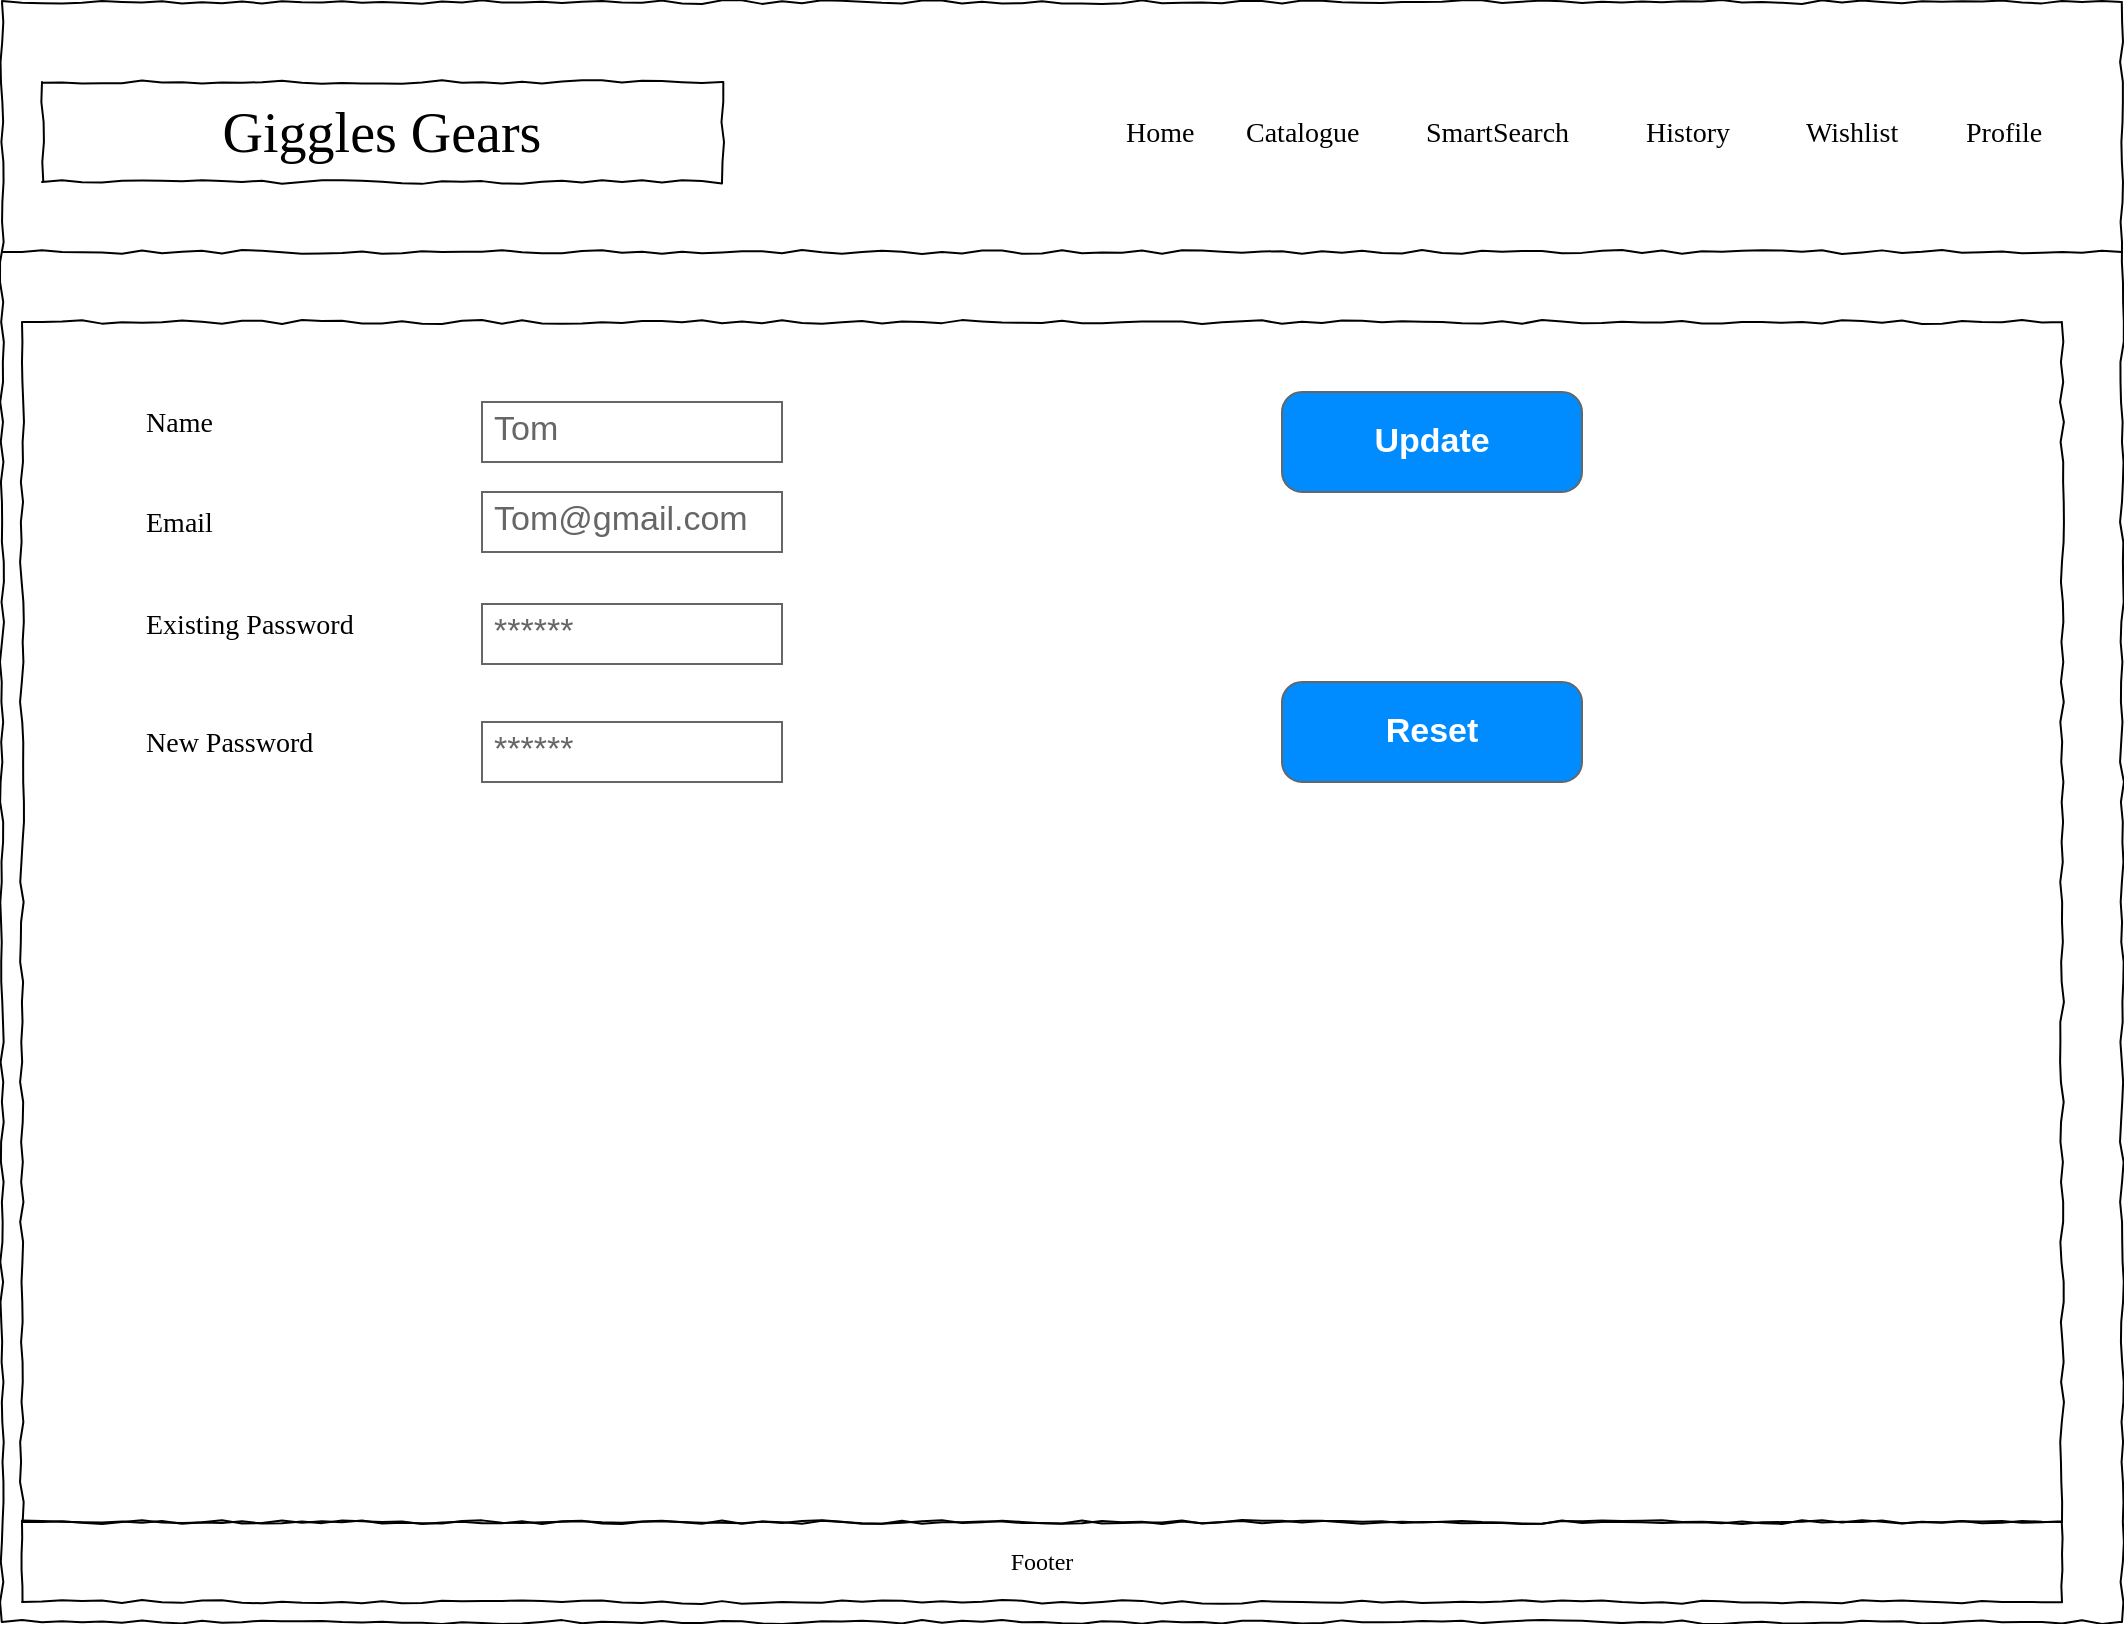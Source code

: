 <mxfile version="22.1.4" type="gitlab">
  <diagram name="Page-1" id="03018318-947c-dd8e-b7a3-06fadd420f32">
    <mxGraphModel dx="1674" dy="818" grid="1" gridSize="10" guides="1" tooltips="1" connect="1" arrows="1" fold="1" page="1" pageScale="1" pageWidth="1100" pageHeight="850" background="none" math="0" shadow="0">
      <root>
        <mxCell id="0" />
        <mxCell id="1" parent="0" />
        <mxCell id="677b7b8949515195-1" value="" style="whiteSpace=wrap;html=1;rounded=0;shadow=0;labelBackgroundColor=none;strokeColor=#000000;strokeWidth=1;fillColor=none;fontFamily=Verdana;fontSize=12;fontColor=#000000;align=center;comic=1;" parent="1" vertex="1">
          <mxGeometry x="20" y="20" width="1060" height="810" as="geometry" />
        </mxCell>
        <mxCell id="677b7b8949515195-2" value="Giggles Gears" style="whiteSpace=wrap;html=1;rounded=0;shadow=0;labelBackgroundColor=none;strokeWidth=1;fontFamily=Verdana;fontSize=28;align=center;comic=1;" parent="1" vertex="1">
          <mxGeometry x="40" y="60" width="340" height="50" as="geometry" />
        </mxCell>
        <mxCell id="677b7b8949515195-8" value="" style="whiteSpace=wrap;html=1;rounded=0;shadow=0;labelBackgroundColor=none;strokeWidth=1;fillColor=none;fontFamily=Verdana;fontSize=12;align=center;comic=1;" parent="1" vertex="1">
          <mxGeometry x="30" y="180" width="1020" height="600" as="geometry" />
        </mxCell>
        <mxCell id="677b7b8949515195-9" value="" style="line;strokeWidth=1;html=1;rounded=0;shadow=0;labelBackgroundColor=none;fillColor=none;fontFamily=Verdana;fontSize=14;fontColor=#000000;align=center;comic=1;" parent="1" vertex="1">
          <mxGeometry x="20" y="140" width="1060" height="10" as="geometry" />
        </mxCell>
        <mxCell id="677b7b8949515195-27" value="Name" style="text;html=1;points=[];align=left;verticalAlign=top;spacingTop=-4;fontSize=14;fontFamily=Verdana" parent="1" vertex="1">
          <mxGeometry x="90" y="220" width="170" height="20" as="geometry" />
        </mxCell>
        <mxCell id="677b7b8949515195-28" value="Email" style="text;html=1;points=[];align=left;verticalAlign=top;spacingTop=-4;fontSize=14;fontFamily=Verdana" parent="1" vertex="1">
          <mxGeometry x="90" y="270" width="170" height="20" as="geometry" />
        </mxCell>
        <mxCell id="677b7b8949515195-29" value="Existing Password" style="text;html=1;points=[];align=left;verticalAlign=top;spacingTop=-4;fontSize=14;fontFamily=Verdana" parent="1" vertex="1">
          <mxGeometry x="90" y="321" width="170" height="20" as="geometry" />
        </mxCell>
        <mxCell id="677b7b8949515195-30" value="New Password" style="text;html=1;points=[];align=left;verticalAlign=top;spacingTop=-4;fontSize=14;fontFamily=Verdana" parent="1" vertex="1">
          <mxGeometry x="90" y="380" width="170" height="20" as="geometry" />
        </mxCell>
        <mxCell id="EfnSZBJSFSpYbVWf9UwM-2" value="Tom" style="strokeWidth=1;shadow=0;dashed=0;align=center;html=1;shape=mxgraph.mockup.text.textBox;fontColor=#666666;align=left;fontSize=17;spacingLeft=4;spacingTop=-3;whiteSpace=wrap;strokeColor=#666666;mainText=" parent="1" vertex="1">
          <mxGeometry x="260" y="220" width="150" height="30" as="geometry" />
        </mxCell>
        <mxCell id="EfnSZBJSFSpYbVWf9UwM-3" value="Tom@gmail.com" style="strokeWidth=1;shadow=0;dashed=0;align=center;html=1;shape=mxgraph.mockup.text.textBox;fontColor=#666666;align=left;fontSize=17;spacingLeft=4;spacingTop=-3;whiteSpace=wrap;strokeColor=#666666;mainText=" parent="1" vertex="1">
          <mxGeometry x="260" y="265" width="150" height="30" as="geometry" />
        </mxCell>
        <mxCell id="EfnSZBJSFSpYbVWf9UwM-4" value="******" style="strokeWidth=1;shadow=0;dashed=0;align=center;html=1;shape=mxgraph.mockup.text.textBox;fontColor=#666666;align=left;fontSize=17;spacingLeft=4;spacingTop=-3;whiteSpace=wrap;strokeColor=#666666;mainText=" parent="1" vertex="1">
          <mxGeometry x="260" y="321" width="150" height="30" as="geometry" />
        </mxCell>
        <mxCell id="EfnSZBJSFSpYbVWf9UwM-5" value="******" style="strokeWidth=1;shadow=0;dashed=0;align=center;html=1;shape=mxgraph.mockup.text.textBox;fontColor=#666666;align=left;fontSize=17;spacingLeft=4;spacingTop=-3;whiteSpace=wrap;strokeColor=#666666;mainText=" parent="1" vertex="1">
          <mxGeometry x="260" y="380" width="150" height="30" as="geometry" />
        </mxCell>
        <mxCell id="EfnSZBJSFSpYbVWf9UwM-6" value="Update" style="strokeWidth=1;shadow=0;dashed=0;align=center;html=1;shape=mxgraph.mockup.buttons.button;strokeColor=#666666;fontColor=#ffffff;mainText=;buttonStyle=round;fontSize=17;fontStyle=1;fillColor=#008cff;whiteSpace=wrap;" parent="1" vertex="1">
          <mxGeometry x="660" y="215" width="150" height="50" as="geometry" />
        </mxCell>
        <mxCell id="EfnSZBJSFSpYbVWf9UwM-7" value="Reset" style="strokeWidth=1;shadow=0;dashed=0;align=center;html=1;shape=mxgraph.mockup.buttons.button;strokeColor=#666666;fontColor=#ffffff;mainText=;buttonStyle=round;fontSize=17;fontStyle=1;fillColor=#008cff;whiteSpace=wrap;" parent="1" vertex="1">
          <mxGeometry x="660" y="360" width="150" height="50" as="geometry" />
        </mxCell>
        <mxCell id="zuhK7U-4UVAMgsLQi3iN-2" value="Footer" style="whiteSpace=wrap;html=1;rounded=0;shadow=0;labelBackgroundColor=none;strokeWidth=1;fillColor=none;fontFamily=Verdana;fontSize=12;align=center;comic=1;" parent="1" vertex="1">
          <mxGeometry x="30" y="780" width="1020" height="40" as="geometry" />
        </mxCell>
        <mxCell id="JYKrytLLbThsBF0ea52E-1" value="Home" style="text;html=1;points=[];align=left;verticalAlign=top;spacingTop=-4;fontSize=14;fontFamily=Verdana" vertex="1" parent="1">
          <mxGeometry x="580" y="75" width="60" height="20" as="geometry" />
        </mxCell>
        <mxCell id="JYKrytLLbThsBF0ea52E-2" value="SmartSearch" style="text;html=1;points=[];align=left;verticalAlign=top;spacingTop=-4;fontSize=14;fontFamily=Verdana" vertex="1" parent="1">
          <mxGeometry x="730" y="75" width="60" height="20" as="geometry" />
        </mxCell>
        <mxCell id="JYKrytLLbThsBF0ea52E-3" value="Wishlist" style="text;html=1;points=[];align=left;verticalAlign=top;spacingTop=-4;fontSize=14;fontFamily=Verdana" vertex="1" parent="1">
          <mxGeometry x="920" y="75" width="60" height="20" as="geometry" />
        </mxCell>
        <mxCell id="JYKrytLLbThsBF0ea52E-4" value="Profile" style="text;html=1;points=[];align=left;verticalAlign=top;spacingTop=-4;fontSize=14;fontFamily=Verdana" vertex="1" parent="1">
          <mxGeometry x="1000" y="75" width="60" height="20" as="geometry" />
        </mxCell>
        <mxCell id="JYKrytLLbThsBF0ea52E-5" value="Catalogue" style="text;html=1;points=[];align=left;verticalAlign=top;spacingTop=-4;fontSize=14;fontFamily=Verdana" vertex="1" parent="1">
          <mxGeometry x="640" y="75" width="60" height="20" as="geometry" />
        </mxCell>
        <mxCell id="JYKrytLLbThsBF0ea52E-6" value="History" style="text;html=1;points=[];align=left;verticalAlign=top;spacingTop=-4;fontSize=14;fontFamily=Verdana" vertex="1" parent="1">
          <mxGeometry x="840" y="75" width="60" height="20" as="geometry" />
        </mxCell>
      </root>
    </mxGraphModel>
  </diagram>
</mxfile>
